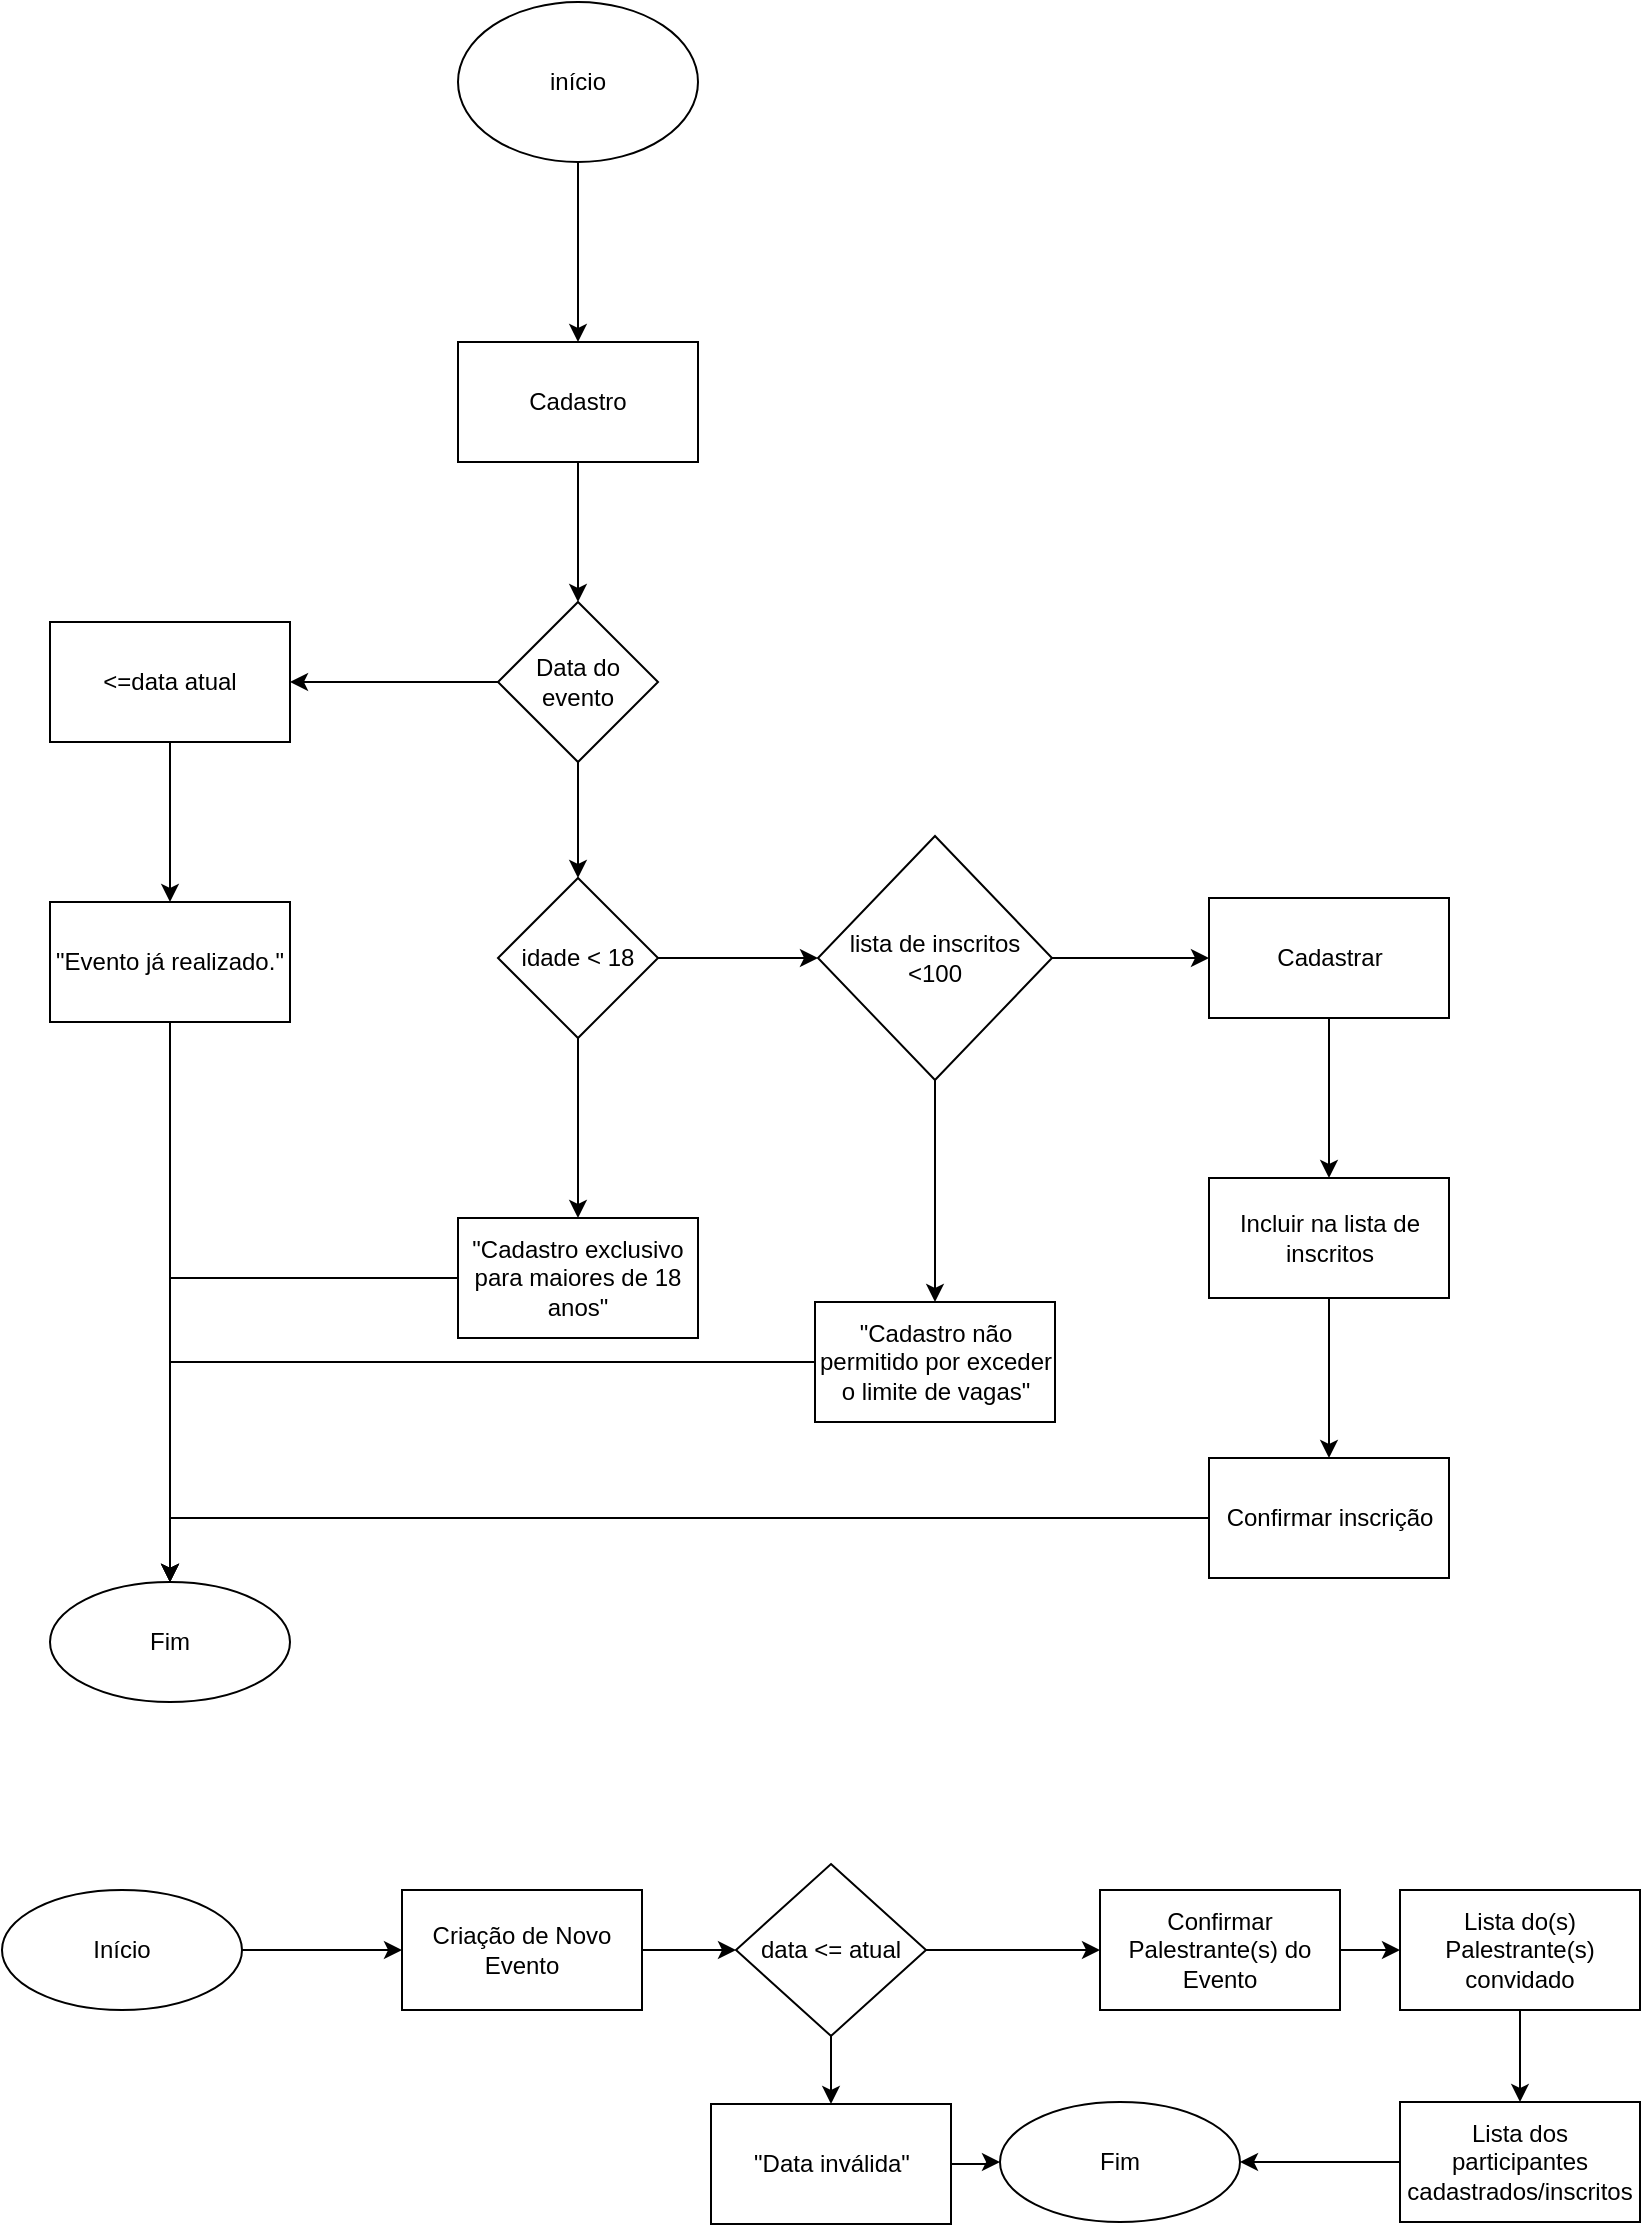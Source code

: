 <mxfile version="16.1.4" type="device"><diagram id="QNNpoDTEw-BjYPuoDP5f" name="Página-1"><mxGraphModel dx="2249" dy="832" grid="1" gridSize="10" guides="1" tooltips="1" connect="1" arrows="1" fold="1" page="1" pageScale="1" pageWidth="827" pageHeight="1169" math="0" shadow="0"><root><mxCell id="0"/><mxCell id="1" parent="0"/><mxCell id="XTulgIHHIbEJ_NGlQai--3" value="" style="edgeStyle=orthogonalEdgeStyle;rounded=0;orthogonalLoop=1;jettySize=auto;html=1;" edge="1" parent="1" source="XTulgIHHIbEJ_NGlQai--1" target="XTulgIHHIbEJ_NGlQai--2"><mxGeometry relative="1" as="geometry"/></mxCell><object label="&lt;font style=&quot;vertical-align: inherit&quot;&gt;&lt;font style=&quot;vertical-align: inherit&quot;&gt;início&lt;/font&gt;&lt;/font&gt;" id="XTulgIHHIbEJ_NGlQai--1"><mxCell style="ellipse;whiteSpace=wrap;html=1;" vertex="1" parent="1"><mxGeometry x="213" y="30" width="120" height="80" as="geometry"/></mxCell></object><mxCell id="XTulgIHHIbEJ_NGlQai--5" value="" style="edgeStyle=orthogonalEdgeStyle;rounded=0;orthogonalLoop=1;jettySize=auto;html=1;" edge="1" parent="1" source="XTulgIHHIbEJ_NGlQai--2" target="XTulgIHHIbEJ_NGlQai--4"><mxGeometry relative="1" as="geometry"/></mxCell><mxCell id="XTulgIHHIbEJ_NGlQai--2" value="&lt;font style=&quot;vertical-align: inherit&quot;&gt;&lt;font style=&quot;vertical-align: inherit&quot;&gt;Cadastro&lt;/font&gt;&lt;/font&gt;" style="whiteSpace=wrap;html=1;" vertex="1" parent="1"><mxGeometry x="213" y="200" width="120" height="60" as="geometry"/></mxCell><mxCell id="XTulgIHHIbEJ_NGlQai--11" value="" style="edgeStyle=orthogonalEdgeStyle;rounded=0;orthogonalLoop=1;jettySize=auto;html=1;" edge="1" parent="1" source="XTulgIHHIbEJ_NGlQai--4" target="XTulgIHHIbEJ_NGlQai--10"><mxGeometry relative="1" as="geometry"/></mxCell><mxCell id="XTulgIHHIbEJ_NGlQai--23" value="" style="edgeStyle=orthogonalEdgeStyle;rounded=0;orthogonalLoop=1;jettySize=auto;html=1;" edge="1" parent="1" source="XTulgIHHIbEJ_NGlQai--4" target="XTulgIHHIbEJ_NGlQai--22"><mxGeometry relative="1" as="geometry"/></mxCell><mxCell id="XTulgIHHIbEJ_NGlQai--4" value="&lt;span&gt;&lt;font style=&quot;vertical-align: inherit&quot;&gt;&lt;font style=&quot;vertical-align: inherit&quot;&gt;&lt;font style=&quot;vertical-align: inherit&quot;&gt;&lt;font style=&quot;vertical-align: inherit&quot;&gt;Data do evento&lt;/font&gt;&lt;/font&gt;&lt;/font&gt;&lt;/font&gt;&lt;/span&gt;" style="rhombus;whiteSpace=wrap;html=1;" vertex="1" parent="1"><mxGeometry x="233" y="330" width="80" height="80" as="geometry"/></mxCell><mxCell id="XTulgIHHIbEJ_NGlQai--13" value="" style="edgeStyle=orthogonalEdgeStyle;rounded=0;orthogonalLoop=1;jettySize=auto;html=1;" edge="1" parent="1" source="XTulgIHHIbEJ_NGlQai--10" target="XTulgIHHIbEJ_NGlQai--12"><mxGeometry relative="1" as="geometry"/></mxCell><mxCell id="XTulgIHHIbEJ_NGlQai--10" value="&lt;font style=&quot;vertical-align: inherit&quot;&gt;&lt;font style=&quot;vertical-align: inherit&quot;&gt;&lt;font style=&quot;vertical-align: inherit&quot;&gt;&lt;font style=&quot;vertical-align: inherit&quot;&gt;&amp;lt;=data atual&lt;/font&gt;&lt;/font&gt;&lt;/font&gt;&lt;/font&gt;" style="whiteSpace=wrap;html=1;" vertex="1" parent="1"><mxGeometry x="9" y="340" width="120" height="60" as="geometry"/></mxCell><mxCell id="XTulgIHHIbEJ_NGlQai--15" value="" style="edgeStyle=orthogonalEdgeStyle;rounded=0;orthogonalLoop=1;jettySize=auto;html=1;" edge="1" parent="1" source="XTulgIHHIbEJ_NGlQai--12" target="XTulgIHHIbEJ_NGlQai--14"><mxGeometry relative="1" as="geometry"/></mxCell><mxCell id="XTulgIHHIbEJ_NGlQai--12" value="&lt;font style=&quot;vertical-align: inherit&quot;&gt;&lt;font style=&quot;vertical-align: inherit&quot;&gt;&quot;Evento já realizado.&quot;&lt;/font&gt;&lt;/font&gt;" style="whiteSpace=wrap;html=1;" vertex="1" parent="1"><mxGeometry x="9" y="480" width="120" height="60" as="geometry"/></mxCell><mxCell id="XTulgIHHIbEJ_NGlQai--14" value="&lt;font style=&quot;vertical-align: inherit&quot;&gt;&lt;font style=&quot;vertical-align: inherit&quot;&gt;Fim&lt;/font&gt;&lt;/font&gt;" style="ellipse;whiteSpace=wrap;html=1;" vertex="1" parent="1"><mxGeometry x="9" y="820" width="120" height="60" as="geometry"/></mxCell><mxCell id="XTulgIHHIbEJ_NGlQai--25" value="" style="edgeStyle=orthogonalEdgeStyle;rounded=0;orthogonalLoop=1;jettySize=auto;html=1;" edge="1" parent="1" source="XTulgIHHIbEJ_NGlQai--22" target="XTulgIHHIbEJ_NGlQai--24"><mxGeometry relative="1" as="geometry"/></mxCell><mxCell id="XTulgIHHIbEJ_NGlQai--30" value="" style="edgeStyle=orthogonalEdgeStyle;rounded=0;orthogonalLoop=1;jettySize=auto;html=1;" edge="1" parent="1" source="XTulgIHHIbEJ_NGlQai--22" target="XTulgIHHIbEJ_NGlQai--29"><mxGeometry relative="1" as="geometry"/></mxCell><mxCell id="XTulgIHHIbEJ_NGlQai--22" value="&lt;font style=&quot;vertical-align: inherit&quot;&gt;&lt;font style=&quot;vertical-align: inherit&quot;&gt;idade &amp;lt; 18&lt;/font&gt;&lt;/font&gt;" style="rhombus;whiteSpace=wrap;html=1;" vertex="1" parent="1"><mxGeometry x="233" y="468" width="80" height="80" as="geometry"/></mxCell><mxCell id="XTulgIHHIbEJ_NGlQai--38" style="edgeStyle=orthogonalEdgeStyle;rounded=0;orthogonalLoop=1;jettySize=auto;html=1;" edge="1" parent="1" source="XTulgIHHIbEJ_NGlQai--24" target="XTulgIHHIbEJ_NGlQai--14"><mxGeometry relative="1" as="geometry"><mxPoint x="60" y="668" as="targetPoint"/></mxGeometry></mxCell><mxCell id="XTulgIHHIbEJ_NGlQai--24" value="&lt;font style=&quot;vertical-align: inherit&quot;&gt;&lt;font style=&quot;vertical-align: inherit&quot;&gt;&quot;Cadastro exclusivo para maiores de 18 anos&quot;&lt;/font&gt;&lt;/font&gt;" style="whiteSpace=wrap;html=1;" vertex="1" parent="1"><mxGeometry x="213" y="638" width="120" height="60" as="geometry"/></mxCell><mxCell id="XTulgIHHIbEJ_NGlQai--32" value="" style="edgeStyle=orthogonalEdgeStyle;rounded=0;orthogonalLoop=1;jettySize=auto;html=1;" edge="1" parent="1" source="XTulgIHHIbEJ_NGlQai--29" target="XTulgIHHIbEJ_NGlQai--31"><mxGeometry relative="1" as="geometry"/></mxCell><mxCell id="XTulgIHHIbEJ_NGlQai--34" value="" style="edgeStyle=orthogonalEdgeStyle;rounded=0;orthogonalLoop=1;jettySize=auto;html=1;" edge="1" parent="1" source="XTulgIHHIbEJ_NGlQai--29" target="XTulgIHHIbEJ_NGlQai--33"><mxGeometry relative="1" as="geometry"/></mxCell><mxCell id="XTulgIHHIbEJ_NGlQai--29" value="lista de inscritos &amp;lt;100" style="rhombus;whiteSpace=wrap;html=1;" vertex="1" parent="1"><mxGeometry x="393" y="447" width="117" height="122" as="geometry"/></mxCell><mxCell id="XTulgIHHIbEJ_NGlQai--40" value="" style="edgeStyle=orthogonalEdgeStyle;rounded=0;orthogonalLoop=1;jettySize=auto;html=1;" edge="1" parent="1" source="XTulgIHHIbEJ_NGlQai--31" target="XTulgIHHIbEJ_NGlQai--39"><mxGeometry relative="1" as="geometry"/></mxCell><mxCell id="XTulgIHHIbEJ_NGlQai--31" value="Cadastrar" style="whiteSpace=wrap;html=1;" vertex="1" parent="1"><mxGeometry x="588.5" y="478" width="120" height="60" as="geometry"/></mxCell><mxCell id="XTulgIHHIbEJ_NGlQai--37" style="edgeStyle=orthogonalEdgeStyle;rounded=0;orthogonalLoop=1;jettySize=auto;html=1;entryX=0.5;entryY=0;entryDx=0;entryDy=0;" edge="1" parent="1" source="XTulgIHHIbEJ_NGlQai--33" target="XTulgIHHIbEJ_NGlQai--14"><mxGeometry relative="1" as="geometry"/></mxCell><mxCell id="XTulgIHHIbEJ_NGlQai--33" value="&quot;Cadastro não permitido por exceder o limite de vagas&quot;" style="whiteSpace=wrap;html=1;" vertex="1" parent="1"><mxGeometry x="391.5" y="680" width="120" height="60" as="geometry"/></mxCell><mxCell id="XTulgIHHIbEJ_NGlQai--42" value="" style="edgeStyle=orthogonalEdgeStyle;rounded=0;orthogonalLoop=1;jettySize=auto;html=1;" edge="1" parent="1" source="XTulgIHHIbEJ_NGlQai--39" target="XTulgIHHIbEJ_NGlQai--41"><mxGeometry relative="1" as="geometry"/></mxCell><mxCell id="XTulgIHHIbEJ_NGlQai--39" value="Incluir na lista de inscritos" style="whiteSpace=wrap;html=1;" vertex="1" parent="1"><mxGeometry x="588.5" y="618" width="120" height="60" as="geometry"/></mxCell><mxCell id="XTulgIHHIbEJ_NGlQai--44" style="edgeStyle=orthogonalEdgeStyle;rounded=0;orthogonalLoop=1;jettySize=auto;html=1;entryX=0.5;entryY=0;entryDx=0;entryDy=0;" edge="1" parent="1" source="XTulgIHHIbEJ_NGlQai--41" target="XTulgIHHIbEJ_NGlQai--14"><mxGeometry relative="1" as="geometry"/></mxCell><mxCell id="XTulgIHHIbEJ_NGlQai--41" value="Confirmar inscrição" style="whiteSpace=wrap;html=1;" vertex="1" parent="1"><mxGeometry x="588.5" y="758" width="120" height="60" as="geometry"/></mxCell><mxCell id="XTulgIHHIbEJ_NGlQai--48" value="" style="edgeStyle=orthogonalEdgeStyle;rounded=0;orthogonalLoop=1;jettySize=auto;html=1;" edge="1" parent="1" target="XTulgIHHIbEJ_NGlQai--47"><mxGeometry relative="1" as="geometry"><mxPoint x="610" y="100" as="sourcePoint"/></mxGeometry></mxCell><mxCell id="XTulgIHHIbEJ_NGlQai--50" value="" style="edgeStyle=orthogonalEdgeStyle;rounded=0;orthogonalLoop=1;jettySize=auto;html=1;" edge="1" parent="1" target="XTulgIHHIbEJ_NGlQai--49"><mxGeometry relative="1" as="geometry"><mxPoint x="610" y="240" as="sourcePoint"/></mxGeometry></mxCell><mxCell id="XTulgIHHIbEJ_NGlQai--54" value="" style="edgeStyle=orthogonalEdgeStyle;rounded=0;orthogonalLoop=1;jettySize=auto;html=1;" edge="1" parent="1" target="XTulgIHHIbEJ_NGlQai--53"><mxGeometry relative="1" as="geometry"><mxPoint x="610" y="330" as="sourcePoint"/></mxGeometry></mxCell><mxCell id="XTulgIHHIbEJ_NGlQai--78" value="" style="edgeStyle=orthogonalEdgeStyle;rounded=0;orthogonalLoop=1;jettySize=auto;html=1;" edge="1" parent="1" source="XTulgIHHIbEJ_NGlQai--55" target="XTulgIHHIbEJ_NGlQai--56"><mxGeometry relative="1" as="geometry"/></mxCell><mxCell id="XTulgIHHIbEJ_NGlQai--55" value="Confirmar Palestrante(s) do Evento" style="whiteSpace=wrap;html=1;" vertex="1" parent="1"><mxGeometry x="534" y="974" width="120" height="60" as="geometry"/></mxCell><mxCell id="XTulgIHHIbEJ_NGlQai--79" value="" style="edgeStyle=orthogonalEdgeStyle;rounded=0;orthogonalLoop=1;jettySize=auto;html=1;" edge="1" parent="1" source="XTulgIHHIbEJ_NGlQai--56" target="XTulgIHHIbEJ_NGlQai--57"><mxGeometry relative="1" as="geometry"/></mxCell><mxCell id="XTulgIHHIbEJ_NGlQai--56" value="Lista do(s) Palestrante(s) convidado" style="whiteSpace=wrap;html=1;" vertex="1" parent="1"><mxGeometry x="684" y="974" width="120" height="60" as="geometry"/></mxCell><mxCell id="XTulgIHHIbEJ_NGlQai--81" value="" style="edgeStyle=orthogonalEdgeStyle;rounded=0;orthogonalLoop=1;jettySize=auto;html=1;" edge="1" parent="1" source="XTulgIHHIbEJ_NGlQai--57" target="XTulgIHHIbEJ_NGlQai--80"><mxGeometry relative="1" as="geometry"/></mxCell><mxCell id="XTulgIHHIbEJ_NGlQai--57" value="Lista dos participantes cadastrados/inscritos" style="whiteSpace=wrap;html=1;" vertex="1" parent="1"><mxGeometry x="684" y="1080" width="120" height="60" as="geometry"/></mxCell><mxCell id="XTulgIHHIbEJ_NGlQai--62" value="" style="edgeStyle=orthogonalEdgeStyle;rounded=0;orthogonalLoop=1;jettySize=auto;html=1;" edge="1" parent="1" source="XTulgIHHIbEJ_NGlQai--59" target="XTulgIHHIbEJ_NGlQai--61"><mxGeometry relative="1" as="geometry"/></mxCell><mxCell id="XTulgIHHIbEJ_NGlQai--59" value="Início" style="ellipse;whiteSpace=wrap;html=1;" vertex="1" parent="1"><mxGeometry x="-15" y="974" width="120" height="60" as="geometry"/></mxCell><mxCell id="XTulgIHHIbEJ_NGlQai--68" value="" style="edgeStyle=orthogonalEdgeStyle;rounded=0;orthogonalLoop=1;jettySize=auto;html=1;" edge="1" parent="1" source="XTulgIHHIbEJ_NGlQai--61" target="XTulgIHHIbEJ_NGlQai--67"><mxGeometry relative="1" as="geometry"/></mxCell><mxCell id="XTulgIHHIbEJ_NGlQai--61" value="Criação de Novo Evento" style="whiteSpace=wrap;html=1;" vertex="1" parent="1"><mxGeometry x="185" y="974" width="120" height="60" as="geometry"/></mxCell><mxCell id="XTulgIHHIbEJ_NGlQai--70" value="" style="edgeStyle=orthogonalEdgeStyle;rounded=0;orthogonalLoop=1;jettySize=auto;html=1;" edge="1" parent="1" source="XTulgIHHIbEJ_NGlQai--67" target="XTulgIHHIbEJ_NGlQai--69"><mxGeometry relative="1" as="geometry"/></mxCell><mxCell id="XTulgIHHIbEJ_NGlQai--74" value="" style="edgeStyle=orthogonalEdgeStyle;rounded=0;orthogonalLoop=1;jettySize=auto;html=1;entryX=0;entryY=0.5;entryDx=0;entryDy=0;" edge="1" parent="1" source="XTulgIHHIbEJ_NGlQai--67" target="XTulgIHHIbEJ_NGlQai--55"><mxGeometry relative="1" as="geometry"><mxPoint x="514.5" y="1004" as="targetPoint"/></mxGeometry></mxCell><mxCell id="XTulgIHHIbEJ_NGlQai--67" value="data &amp;lt;= atual" style="rhombus;whiteSpace=wrap;html=1;" vertex="1" parent="1"><mxGeometry x="352" y="961" width="95" height="86" as="geometry"/></mxCell><mxCell id="XTulgIHHIbEJ_NGlQai--83" style="edgeStyle=orthogonalEdgeStyle;rounded=0;orthogonalLoop=1;jettySize=auto;html=1;entryX=0;entryY=0.5;entryDx=0;entryDy=0;" edge="1" parent="1" source="XTulgIHHIbEJ_NGlQai--69" target="XTulgIHHIbEJ_NGlQai--80"><mxGeometry relative="1" as="geometry"/></mxCell><mxCell id="XTulgIHHIbEJ_NGlQai--69" value="&quot;Data inválida&quot;" style="whiteSpace=wrap;html=1;" vertex="1" parent="1"><mxGeometry x="339.5" y="1081" width="120" height="60" as="geometry"/></mxCell><mxCell id="XTulgIHHIbEJ_NGlQai--80" value="Fim" style="ellipse;whiteSpace=wrap;html=1;" vertex="1" parent="1"><mxGeometry x="484" y="1080" width="120" height="60" as="geometry"/></mxCell></root></mxGraphModel></diagram></mxfile>